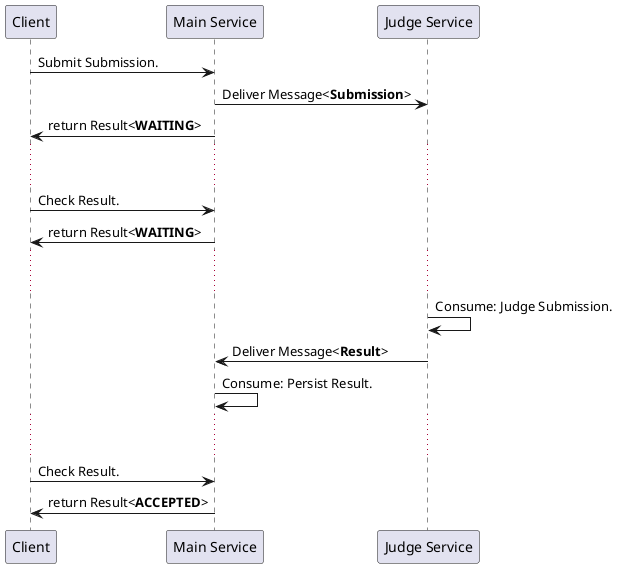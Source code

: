 @startuml
Client -> "Main Service": Submit Submission.
"Main Service" -> "Judge Service": Deliver Message<<b>Submission</b>>
"Main Service" -> Client: return Result<<b>WAITING</b>>
... ...
Client -> "Main Service": Check Result.
"Main Service" -> Client: return Result<<b>WAITING</b>>
... ...
"Judge Service" -> "Judge Service": Consume: Judge Submission.
"Judge Service" -> "Main Service": Deliver Message<<b>Result</b>>
"Main Service" -> "Main Service": Consume: Persist Result.
... ...
Client -> "Main Service": Check Result.
"Main Service" -> Client: return Result<<b>ACCEPTED</b>>

@enduml